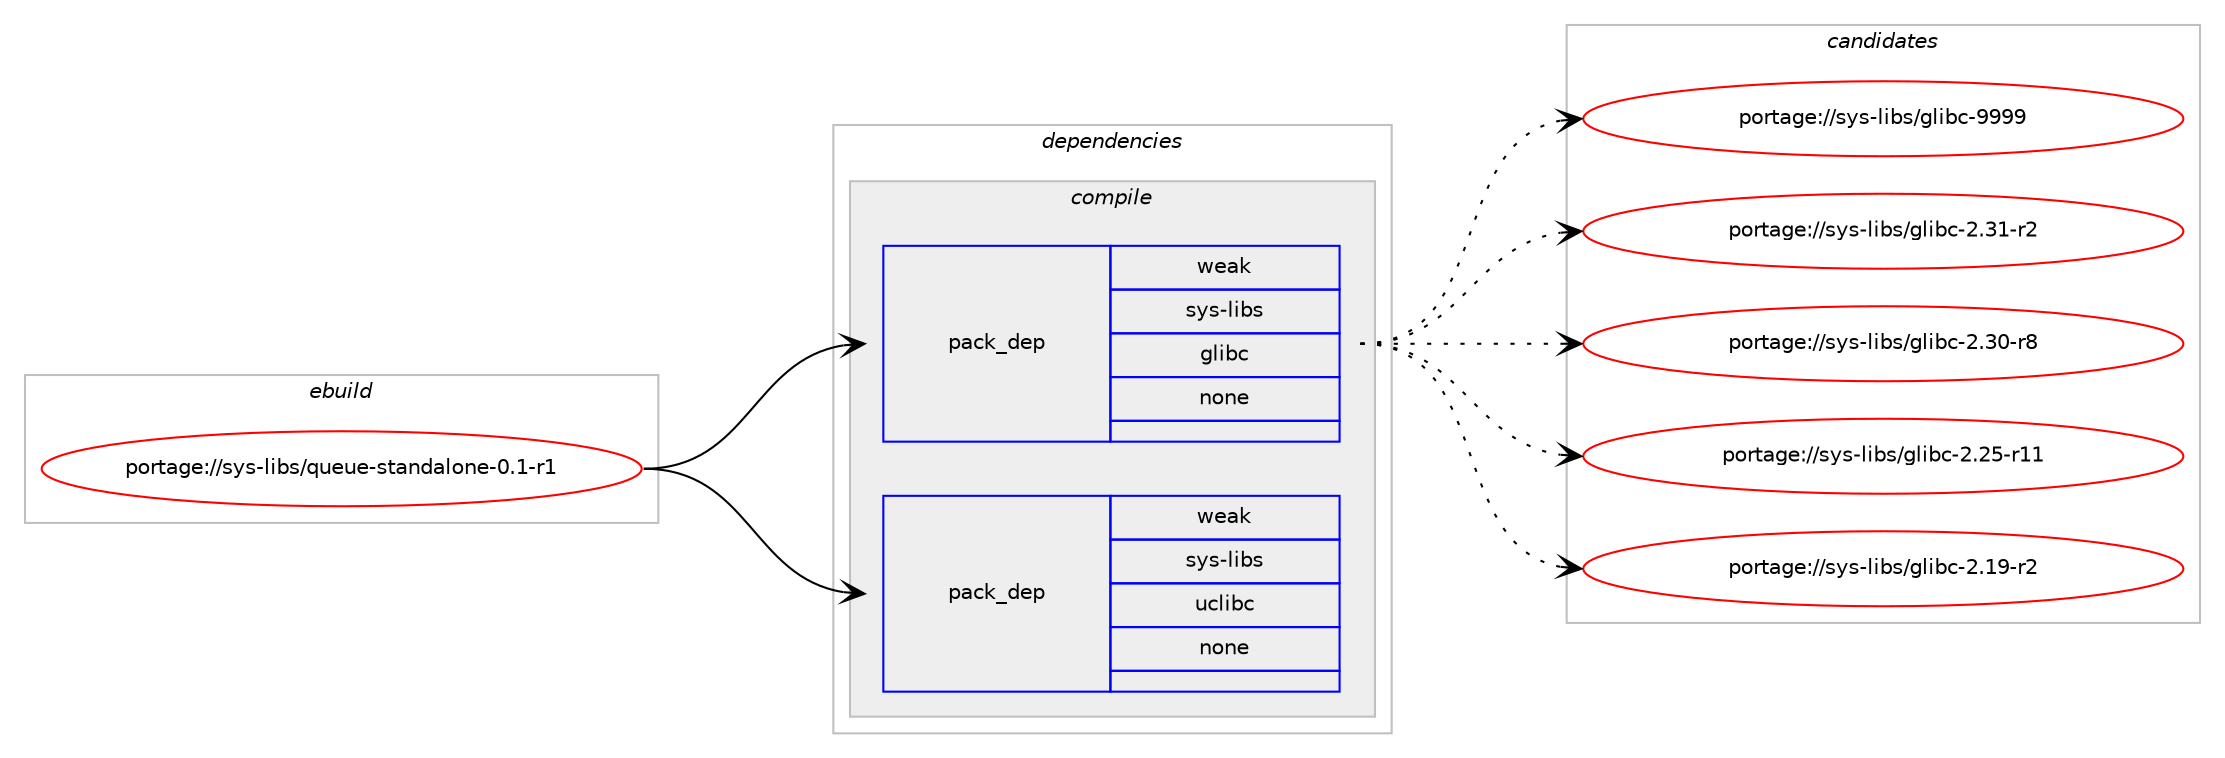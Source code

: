 digraph prolog {

# *************
# Graph options
# *************

newrank=true;
concentrate=true;
compound=true;
graph [rankdir=LR,fontname=Helvetica,fontsize=10,ranksep=1.5];#, ranksep=2.5, nodesep=0.2];
edge  [arrowhead=vee];
node  [fontname=Helvetica,fontsize=10];

# **********
# The ebuild
# **********

subgraph cluster_leftcol {
color=gray;
rank=same;
label=<<i>ebuild</i>>;
id [label="portage://sys-libs/queue-standalone-0.1-r1", color=red, width=4, href="../sys-libs/queue-standalone-0.1-r1.svg"];
}

# ****************
# The dependencies
# ****************

subgraph cluster_midcol {
color=gray;
label=<<i>dependencies</i>>;
subgraph cluster_compile {
fillcolor="#eeeeee";
style=filled;
label=<<i>compile</i>>;
subgraph pack3211 {
dependency3794 [label=<<TABLE BORDER="0" CELLBORDER="1" CELLSPACING="0" CELLPADDING="4" WIDTH="220"><TR><TD ROWSPAN="6" CELLPADDING="30">pack_dep</TD></TR><TR><TD WIDTH="110">weak</TD></TR><TR><TD>sys-libs</TD></TR><TR><TD>glibc</TD></TR><TR><TD>none</TD></TR><TR><TD></TD></TR></TABLE>>, shape=none, color=blue];
}
id:e -> dependency3794:w [weight=20,style="solid",arrowhead="vee"];
subgraph pack3212 {
dependency3795 [label=<<TABLE BORDER="0" CELLBORDER="1" CELLSPACING="0" CELLPADDING="4" WIDTH="220"><TR><TD ROWSPAN="6" CELLPADDING="30">pack_dep</TD></TR><TR><TD WIDTH="110">weak</TD></TR><TR><TD>sys-libs</TD></TR><TR><TD>uclibc</TD></TR><TR><TD>none</TD></TR><TR><TD></TD></TR></TABLE>>, shape=none, color=blue];
}
id:e -> dependency3795:w [weight=20,style="solid",arrowhead="vee"];
}
subgraph cluster_compileandrun {
fillcolor="#eeeeee";
style=filled;
label=<<i>compile and run</i>>;
}
subgraph cluster_run {
fillcolor="#eeeeee";
style=filled;
label=<<i>run</i>>;
}
}

# **************
# The candidates
# **************

subgraph cluster_choices {
rank=same;
color=gray;
label=<<i>candidates</i>>;

subgraph choice3211 {
color=black;
nodesep=1;
choice11512111545108105981154710310810598994557575757 [label="portage://sys-libs/glibc-9999", color=red, width=4,href="../sys-libs/glibc-9999.svg"];
choice115121115451081059811547103108105989945504651494511450 [label="portage://sys-libs/glibc-2.31-r2", color=red, width=4,href="../sys-libs/glibc-2.31-r2.svg"];
choice115121115451081059811547103108105989945504651484511456 [label="portage://sys-libs/glibc-2.30-r8", color=red, width=4,href="../sys-libs/glibc-2.30-r8.svg"];
choice11512111545108105981154710310810598994550465053451144949 [label="portage://sys-libs/glibc-2.25-r11", color=red, width=4,href="../sys-libs/glibc-2.25-r11.svg"];
choice115121115451081059811547103108105989945504649574511450 [label="portage://sys-libs/glibc-2.19-r2", color=red, width=4,href="../sys-libs/glibc-2.19-r2.svg"];
dependency3794:e -> choice11512111545108105981154710310810598994557575757:w [style=dotted,weight="100"];
dependency3794:e -> choice115121115451081059811547103108105989945504651494511450:w [style=dotted,weight="100"];
dependency3794:e -> choice115121115451081059811547103108105989945504651484511456:w [style=dotted,weight="100"];
dependency3794:e -> choice11512111545108105981154710310810598994550465053451144949:w [style=dotted,weight="100"];
dependency3794:e -> choice115121115451081059811547103108105989945504649574511450:w [style=dotted,weight="100"];
}
subgraph choice3212 {
color=black;
nodesep=1;
}
}

}
